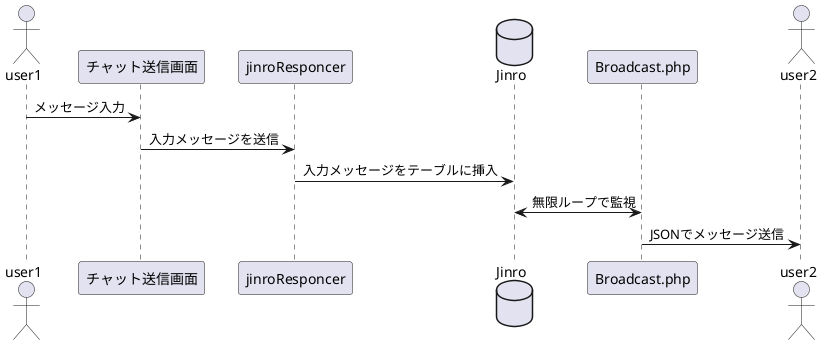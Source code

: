 @startuml chatSequence

actor user1
user1 -> chat as "チャット送信画面":メッセージ入力
chat -> jinroResponcer:入力メッセージを送信
database Jinro
jinroResponcer -> Jinro:入力メッセージをテーブルに挿入
Broadcast.php <-> Jinro:無限ループで監視
actor user2
Broadcast.php -> user2:JSONでメッセージ送信



@enduml